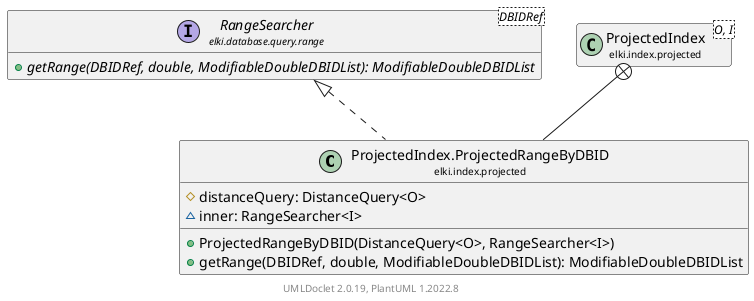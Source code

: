 @startuml
    remove .*\.(Instance|Par|Parameterizer|Factory)$
    set namespaceSeparator none
    hide empty fields
    hide empty methods

    class "<size:14>ProjectedIndex.ProjectedRangeByDBID\n<size:10>elki.index.projected" as elki.index.projected.ProjectedIndex.ProjectedRangeByDBID [[ProjectedIndex.ProjectedRangeByDBID.html]] {
        #distanceQuery: DistanceQuery<O>
        ~inner: RangeSearcher<​I>
        +ProjectedRangeByDBID(DistanceQuery<O>, RangeSearcher<​I>)
        +getRange(DBIDRef, double, ModifiableDoubleDBIDList): ModifiableDoubleDBIDList
    }

    interface "<size:14>RangeSearcher\n<size:10>elki.database.query.range" as elki.database.query.range.RangeSearcher<DBIDRef> [[../../database/query/range/RangeSearcher.html]] {
        {abstract} +getRange(DBIDRef, double, ModifiableDoubleDBIDList): ModifiableDoubleDBIDList
    }
    class "<size:14>ProjectedIndex\n<size:10>elki.index.projected" as elki.index.projected.ProjectedIndex<O, I> [[ProjectedIndex.html]]

    elki.database.query.range.RangeSearcher <|.. elki.index.projected.ProjectedIndex.ProjectedRangeByDBID
    elki.index.projected.ProjectedIndex +-- elki.index.projected.ProjectedIndex.ProjectedRangeByDBID

    center footer UMLDoclet 2.0.19, PlantUML 1.2022.8
@enduml
